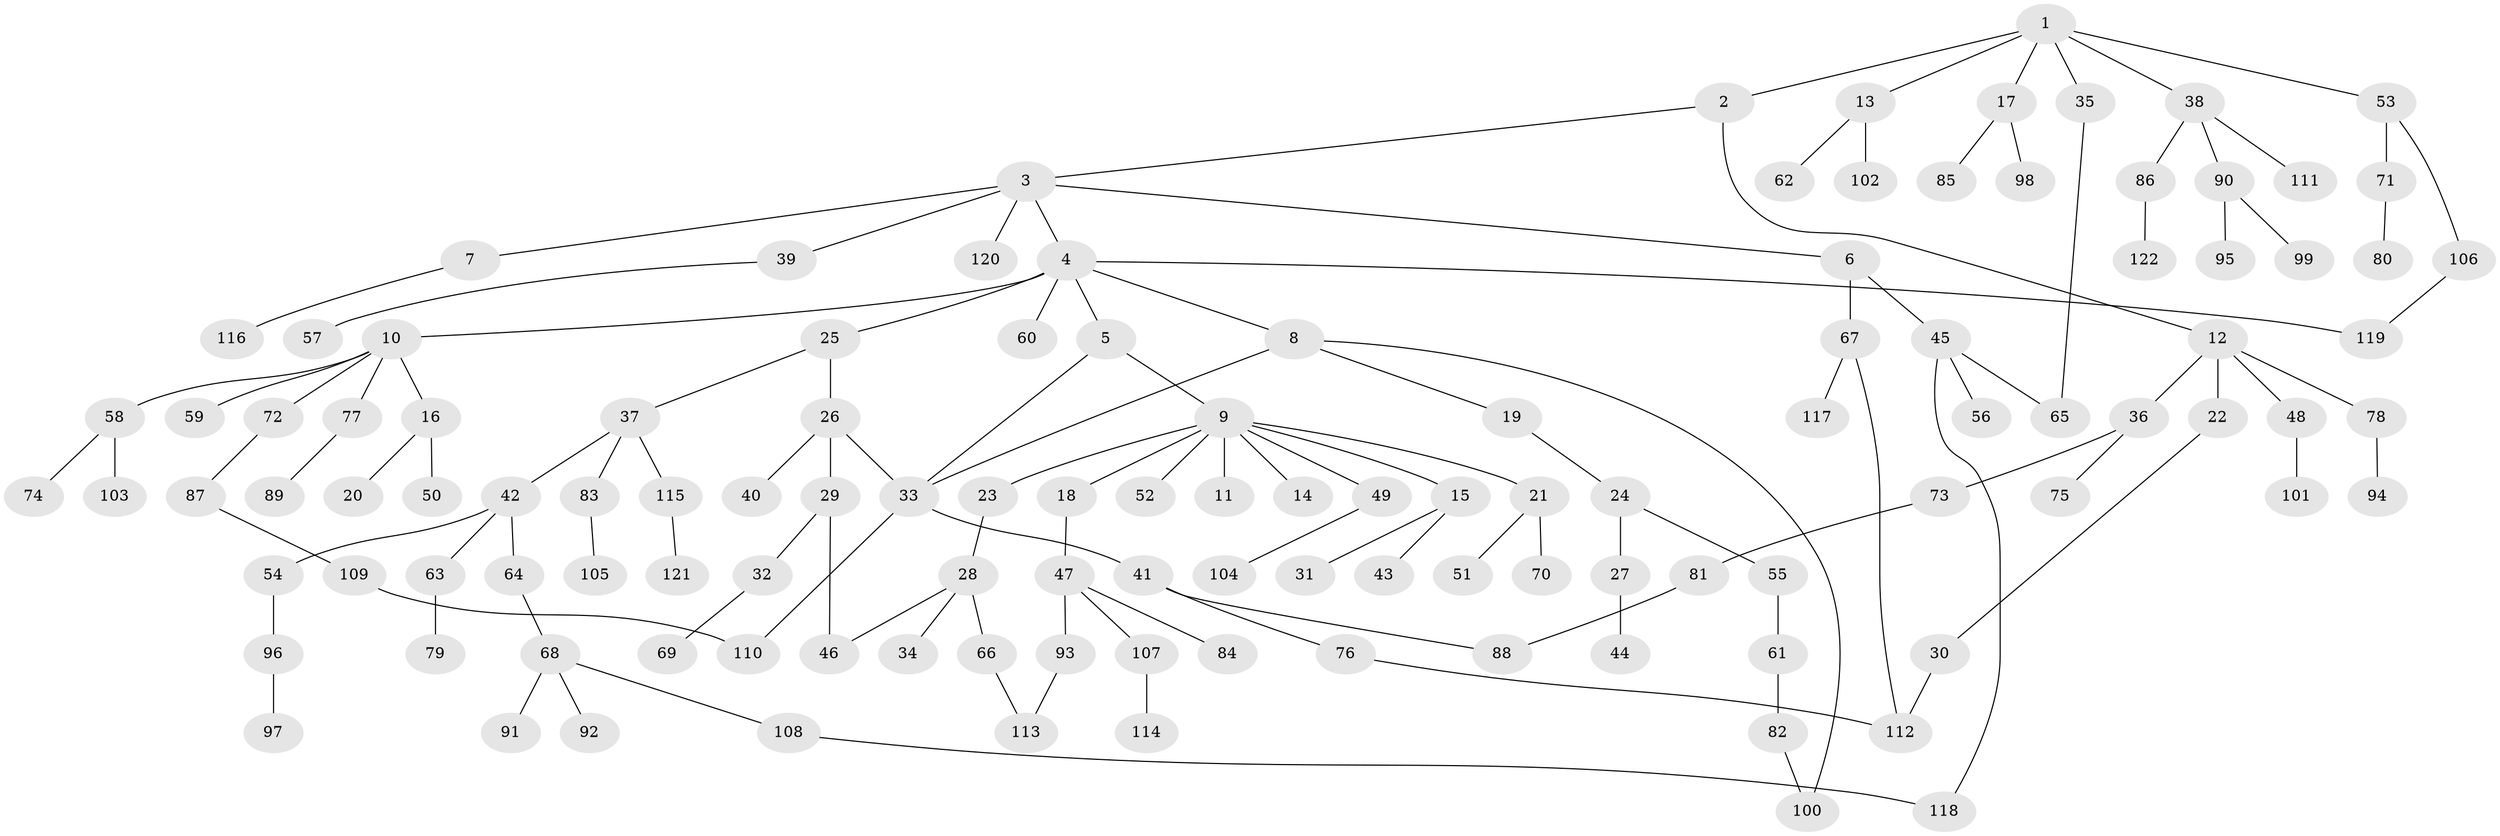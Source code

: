 // coarse degree distribution, {6: 0.02702702702702703, 3: 0.20270270270270271, 5: 0.05405405405405406, 2: 0.32432432432432434, 4: 0.04054054054054054, 1: 0.33783783783783783, 8: 0.013513513513513514}
// Generated by graph-tools (version 1.1) at 2025/36/03/04/25 23:36:09]
// undirected, 122 vertices, 133 edges
graph export_dot {
  node [color=gray90,style=filled];
  1;
  2;
  3;
  4;
  5;
  6;
  7;
  8;
  9;
  10;
  11;
  12;
  13;
  14;
  15;
  16;
  17;
  18;
  19;
  20;
  21;
  22;
  23;
  24;
  25;
  26;
  27;
  28;
  29;
  30;
  31;
  32;
  33;
  34;
  35;
  36;
  37;
  38;
  39;
  40;
  41;
  42;
  43;
  44;
  45;
  46;
  47;
  48;
  49;
  50;
  51;
  52;
  53;
  54;
  55;
  56;
  57;
  58;
  59;
  60;
  61;
  62;
  63;
  64;
  65;
  66;
  67;
  68;
  69;
  70;
  71;
  72;
  73;
  74;
  75;
  76;
  77;
  78;
  79;
  80;
  81;
  82;
  83;
  84;
  85;
  86;
  87;
  88;
  89;
  90;
  91;
  92;
  93;
  94;
  95;
  96;
  97;
  98;
  99;
  100;
  101;
  102;
  103;
  104;
  105;
  106;
  107;
  108;
  109;
  110;
  111;
  112;
  113;
  114;
  115;
  116;
  117;
  118;
  119;
  120;
  121;
  122;
  1 -- 2;
  1 -- 13;
  1 -- 17;
  1 -- 35;
  1 -- 38;
  1 -- 53;
  2 -- 3;
  2 -- 12;
  3 -- 4;
  3 -- 6;
  3 -- 7;
  3 -- 39;
  3 -- 120;
  4 -- 5;
  4 -- 8;
  4 -- 10;
  4 -- 25;
  4 -- 60;
  4 -- 119;
  5 -- 9;
  5 -- 33;
  6 -- 45;
  6 -- 67;
  7 -- 116;
  8 -- 19;
  8 -- 100;
  8 -- 33;
  9 -- 11;
  9 -- 14;
  9 -- 15;
  9 -- 18;
  9 -- 21;
  9 -- 23;
  9 -- 49;
  9 -- 52;
  10 -- 16;
  10 -- 58;
  10 -- 59;
  10 -- 72;
  10 -- 77;
  12 -- 22;
  12 -- 36;
  12 -- 48;
  12 -- 78;
  13 -- 62;
  13 -- 102;
  15 -- 31;
  15 -- 43;
  16 -- 20;
  16 -- 50;
  17 -- 85;
  17 -- 98;
  18 -- 47;
  19 -- 24;
  21 -- 51;
  21 -- 70;
  22 -- 30;
  23 -- 28;
  24 -- 27;
  24 -- 55;
  25 -- 26;
  25 -- 37;
  26 -- 29;
  26 -- 33;
  26 -- 40;
  27 -- 44;
  28 -- 34;
  28 -- 66;
  28 -- 46;
  29 -- 32;
  29 -- 46;
  30 -- 112;
  32 -- 69;
  33 -- 41;
  33 -- 110;
  35 -- 65;
  36 -- 73;
  36 -- 75;
  37 -- 42;
  37 -- 83;
  37 -- 115;
  38 -- 86;
  38 -- 90;
  38 -- 111;
  39 -- 57;
  41 -- 76;
  41 -- 88;
  42 -- 54;
  42 -- 63;
  42 -- 64;
  45 -- 56;
  45 -- 118;
  45 -- 65;
  47 -- 84;
  47 -- 93;
  47 -- 107;
  48 -- 101;
  49 -- 104;
  53 -- 71;
  53 -- 106;
  54 -- 96;
  55 -- 61;
  58 -- 74;
  58 -- 103;
  61 -- 82;
  63 -- 79;
  64 -- 68;
  66 -- 113;
  67 -- 112;
  67 -- 117;
  68 -- 91;
  68 -- 92;
  68 -- 108;
  71 -- 80;
  72 -- 87;
  73 -- 81;
  76 -- 112;
  77 -- 89;
  78 -- 94;
  81 -- 88;
  82 -- 100;
  83 -- 105;
  86 -- 122;
  87 -- 109;
  90 -- 95;
  90 -- 99;
  93 -- 113;
  96 -- 97;
  106 -- 119;
  107 -- 114;
  108 -- 118;
  109 -- 110;
  115 -- 121;
}
